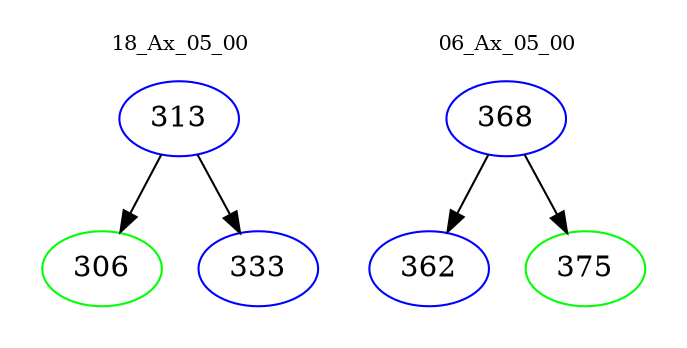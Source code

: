digraph{
subgraph cluster_0 {
color = white
label = "18_Ax_05_00";
fontsize=10;
T0_313 [label="313", color="blue"]
T0_313 -> T0_306 [color="black"]
T0_306 [label="306", color="green"]
T0_313 -> T0_333 [color="black"]
T0_333 [label="333", color="blue"]
}
subgraph cluster_1 {
color = white
label = "06_Ax_05_00";
fontsize=10;
T1_368 [label="368", color="blue"]
T1_368 -> T1_362 [color="black"]
T1_362 [label="362", color="blue"]
T1_368 -> T1_375 [color="black"]
T1_375 [label="375", color="green"]
}
}
